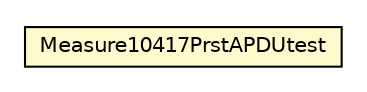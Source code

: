 #!/usr/local/bin/dot
#
# Class diagram 
# Generated by UMLGraph version R5_6-24-gf6e263 (http://www.umlgraph.org/)
#

digraph G {
	edge [fontname="Helvetica",fontsize=10,labelfontname="Helvetica",labelfontsize=10];
	node [fontname="Helvetica",fontsize=10,shape=plaintext];
	nodesep=0.25;
	ranksep=0.5;
	// org.universAAL.lddi.lib.ieeex73std.testchannel20601.Measure10417PrstAPDUtest
	c235044 [label=<<table title="org.universAAL.lddi.lib.ieeex73std.testchannel20601.Measure10417PrstAPDUtest" border="0" cellborder="1" cellspacing="0" cellpadding="2" port="p" bgcolor="lemonChiffon" href="./Measure10417PrstAPDUtest.html">
		<tr><td><table border="0" cellspacing="0" cellpadding="1">
<tr><td align="center" balign="center"> Measure10417PrstAPDUtest </td></tr>
		</table></td></tr>
		</table>>, URL="./Measure10417PrstAPDUtest.html", fontname="Helvetica", fontcolor="black", fontsize=10.0];
}

